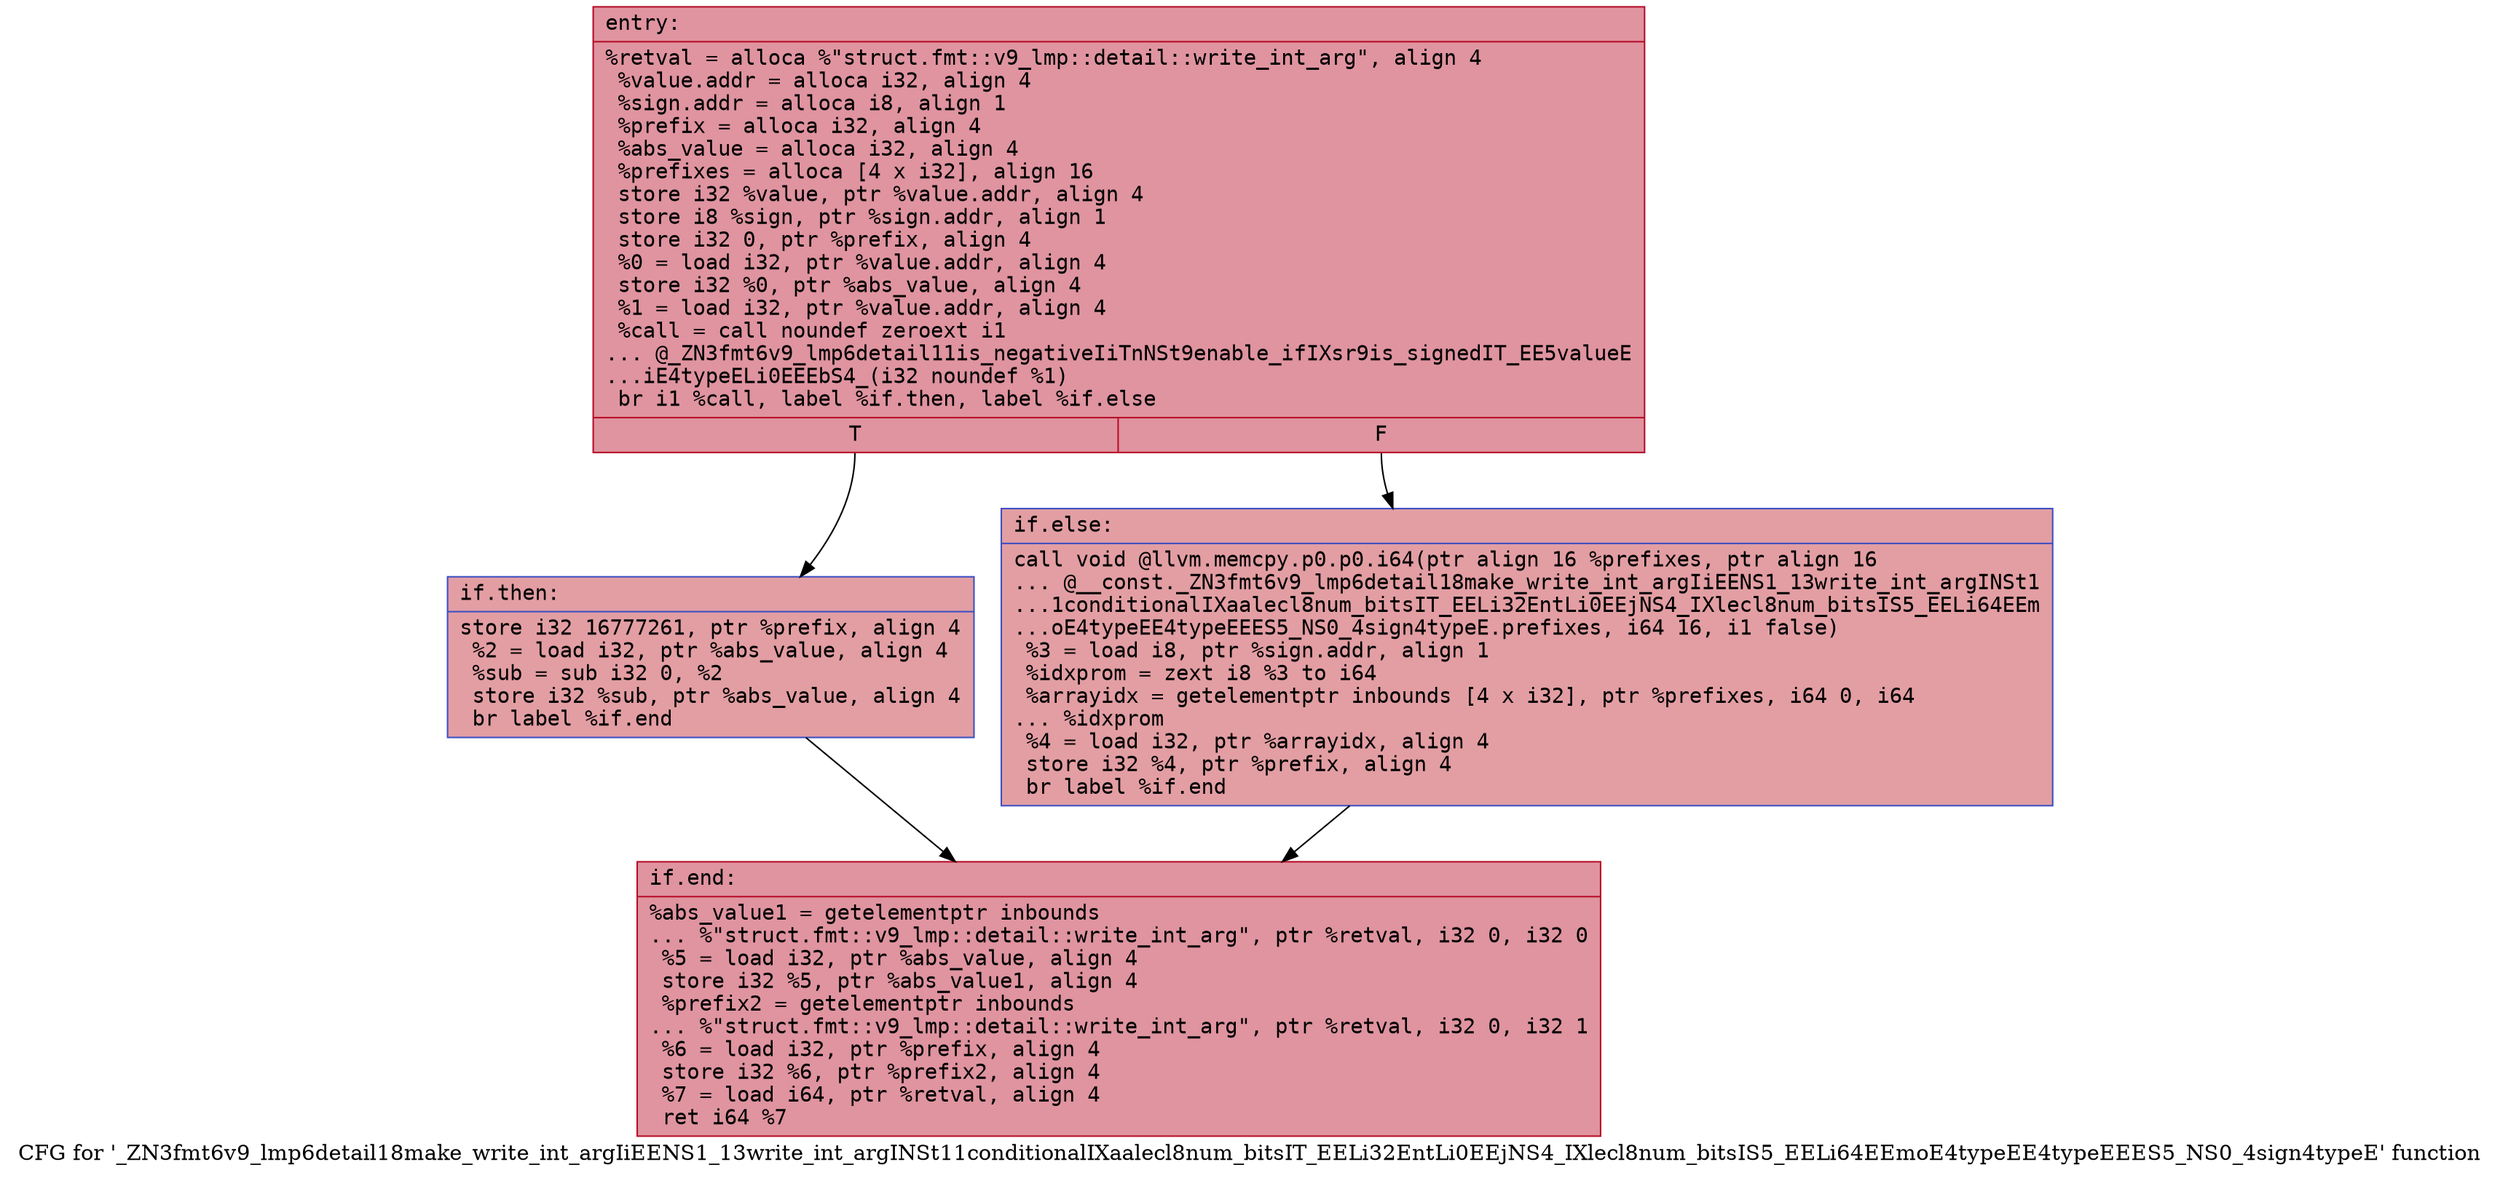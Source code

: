 digraph "CFG for '_ZN3fmt6v9_lmp6detail18make_write_int_argIiEENS1_13write_int_argINSt11conditionalIXaalecl8num_bitsIT_EELi32EntLi0EEjNS4_IXlecl8num_bitsIS5_EELi64EEmoE4typeEE4typeEEES5_NS0_4sign4typeE' function" {
	label="CFG for '_ZN3fmt6v9_lmp6detail18make_write_int_argIiEENS1_13write_int_argINSt11conditionalIXaalecl8num_bitsIT_EELi32EntLi0EEjNS4_IXlecl8num_bitsIS5_EELi64EEmoE4typeEE4typeEEES5_NS0_4sign4typeE' function";

	Node0x55fec30f9690 [shape=record,color="#b70d28ff", style=filled, fillcolor="#b70d2870" fontname="Courier",label="{entry:\l|  %retval = alloca %\"struct.fmt::v9_lmp::detail::write_int_arg\", align 4\l  %value.addr = alloca i32, align 4\l  %sign.addr = alloca i8, align 1\l  %prefix = alloca i32, align 4\l  %abs_value = alloca i32, align 4\l  %prefixes = alloca [4 x i32], align 16\l  store i32 %value, ptr %value.addr, align 4\l  store i8 %sign, ptr %sign.addr, align 1\l  store i32 0, ptr %prefix, align 4\l  %0 = load i32, ptr %value.addr, align 4\l  store i32 %0, ptr %abs_value, align 4\l  %1 = load i32, ptr %value.addr, align 4\l  %call = call noundef zeroext i1\l... @_ZN3fmt6v9_lmp6detail11is_negativeIiTnNSt9enable_ifIXsr9is_signedIT_EE5valueE\l...iE4typeELi0EEEbS4_(i32 noundef %1)\l  br i1 %call, label %if.then, label %if.else\l|{<s0>T|<s1>F}}"];
	Node0x55fec30f9690:s0 -> Node0x55fec30f9fb0[tooltip="entry -> if.then\nProbability 50.00%" ];
	Node0x55fec30f9690:s1 -> Node0x55fec30fa020[tooltip="entry -> if.else\nProbability 50.00%" ];
	Node0x55fec30f9fb0 [shape=record,color="#3d50c3ff", style=filled, fillcolor="#be242e70" fontname="Courier",label="{if.then:\l|  store i32 16777261, ptr %prefix, align 4\l  %2 = load i32, ptr %abs_value, align 4\l  %sub = sub i32 0, %2\l  store i32 %sub, ptr %abs_value, align 4\l  br label %if.end\l}"];
	Node0x55fec30f9fb0 -> Node0x55fec30fa2b0[tooltip="if.then -> if.end\nProbability 100.00%" ];
	Node0x55fec30fa020 [shape=record,color="#3d50c3ff", style=filled, fillcolor="#be242e70" fontname="Courier",label="{if.else:\l|  call void @llvm.memcpy.p0.p0.i64(ptr align 16 %prefixes, ptr align 16\l... @__const._ZN3fmt6v9_lmp6detail18make_write_int_argIiEENS1_13write_int_argINSt1\l...1conditionalIXaalecl8num_bitsIT_EELi32EntLi0EEjNS4_IXlecl8num_bitsIS5_EELi64EEm\l...oE4typeEE4typeEEES5_NS0_4sign4typeE.prefixes, i64 16, i1 false)\l  %3 = load i8, ptr %sign.addr, align 1\l  %idxprom = zext i8 %3 to i64\l  %arrayidx = getelementptr inbounds [4 x i32], ptr %prefixes, i64 0, i64\l... %idxprom\l  %4 = load i32, ptr %arrayidx, align 4\l  store i32 %4, ptr %prefix, align 4\l  br label %if.end\l}"];
	Node0x55fec30fa020 -> Node0x55fec30fa2b0[tooltip="if.else -> if.end\nProbability 100.00%" ];
	Node0x55fec30fa2b0 [shape=record,color="#b70d28ff", style=filled, fillcolor="#b70d2870" fontname="Courier",label="{if.end:\l|  %abs_value1 = getelementptr inbounds\l... %\"struct.fmt::v9_lmp::detail::write_int_arg\", ptr %retval, i32 0, i32 0\l  %5 = load i32, ptr %abs_value, align 4\l  store i32 %5, ptr %abs_value1, align 4\l  %prefix2 = getelementptr inbounds\l... %\"struct.fmt::v9_lmp::detail::write_int_arg\", ptr %retval, i32 0, i32 1\l  %6 = load i32, ptr %prefix, align 4\l  store i32 %6, ptr %prefix2, align 4\l  %7 = load i64, ptr %retval, align 4\l  ret i64 %7\l}"];
}
